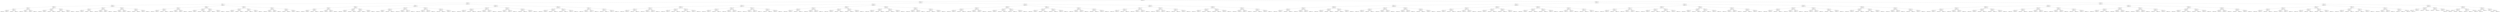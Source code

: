digraph G{
300737857 [label="Node{data=[5018, 5018]}"]
300737857 -> 1297836752
1297836752 [label="Node{data=[2122, 2122]}"]
1297836752 -> 2038909087
2038909087 [label="Node{data=[935, 935]}"]
2038909087 -> 463506991
463506991 [label="Node{data=[871, 871]}"]
463506991 -> 1829807863
1829807863 [label="Node{data=[839, 839]}"]
1829807863 -> 2064338031
2064338031 [label="Node{data=[823, 823]}"]
2064338031 -> 948645921
948645921 [label="Node{data=[815, 815]}"]
948645921 -> 658837737
658837737 [label="Node{data=[811, 811]}"]
658837737 -> 1334455784
1334455784 [label="Node{data=[809, 809]}"]
1334455784 -> 1858299970
1858299970 [label="Node{data=[808, 808]}"]
1334455784 -> 262686595
262686595 [label="Node{data=[810, 810]}"]
658837737 -> 6671559
6671559 [label="Node{data=[813, 813]}"]
6671559 -> 505304142
505304142 [label="Node{data=[812, 812]}"]
6671559 -> 1802153655
1802153655 [label="Node{data=[814, 814]}"]
948645921 -> 640907270
640907270 [label="Node{data=[819, 819]}"]
640907270 -> 144608243
144608243 [label="Node{data=[817, 817]}"]
144608243 -> 1691222666
1691222666 [label="Node{data=[816, 816]}"]
144608243 -> 1517225906
1517225906 [label="Node{data=[818, 818]}"]
640907270 -> 1730258865
1730258865 [label="Node{data=[821, 821]}"]
1730258865 -> 463239605
463239605 [label="Node{data=[820, 820]}"]
1730258865 -> 257094174
257094174 [label="Node{data=[822, 822]}"]
2064338031 -> 765605585
765605585 [label="Node{data=[831, 831]}"]
765605585 -> 1205080315
1205080315 [label="Node{data=[827, 827]}"]
1205080315 -> 1065191525
1065191525 [label="Node{data=[825, 825]}"]
1065191525 -> 656887702
656887702 [label="Node{data=[824, 824]}"]
1065191525 -> 462418205
462418205 [label="Node{data=[826, 826]}"]
1205080315 -> 2092656991
2092656991 [label="Node{data=[829, 829]}"]
2092656991 -> 794228749
794228749 [label="Node{data=[828, 828]}"]
2092656991 -> 848316814
848316814 [label="Node{data=[830, 830]}"]
765605585 -> 1458786776
1458786776 [label="Node{data=[835, 835]}"]
1458786776 -> 1906654152
1906654152 [label="Node{data=[833, 833]}"]
1906654152 -> 1764434785
1764434785 [label="Node{data=[832, 832]}"]
1906654152 -> 1497881587
1497881587 [label="Node{data=[834, 834]}"]
1458786776 -> 368458898
368458898 [label="Node{data=[837, 837]}"]
368458898 -> 1297428127
1297428127 [label="Node{data=[836, 836]}"]
368458898 -> 2111126655
2111126655 [label="Node{data=[838, 838]}"]
1829807863 -> 439023733
439023733 [label="Node{data=[855, 855]}"]
439023733 -> 1042044174
1042044174 [label="Node{data=[847, 847]}"]
1042044174 -> 1524217220
1524217220 [label="Node{data=[843, 843]}"]
1524217220 -> 247155812
247155812 [label="Node{data=[841, 841]}"]
247155812 -> 1134556310
1134556310 [label="Node{data=[840, 840]}"]
247155812 -> 527924686
527924686 [label="Node{data=[842, 842]}"]
1524217220 -> 144018993
144018993 [label="Node{data=[845, 845]}"]
144018993 -> 1553546027
1553546027 [label="Node{data=[844, 844]}"]
144018993 -> 1620991850
1620991850 [label="Node{data=[846, 846]}"]
1042044174 -> 1143199674
1143199674 [label="Node{data=[851, 851]}"]
1143199674 -> 1617112329
1617112329 [label="Node{data=[849, 849]}"]
1617112329 -> 1966473805
1966473805 [label="Node{data=[848, 848]}"]
1617112329 -> 1732339342
1732339342 [label="Node{data=[850, 850]}"]
1143199674 -> 1023800283
1023800283 [label="Node{data=[853, 853]}"]
1023800283 -> 1148684823
1148684823 [label="Node{data=[852, 852]}"]
1023800283 -> 26664126
26664126 [label="Node{data=[854, 854]}"]
439023733 -> 1838137108
1838137108 [label="Node{data=[863, 863]}"]
1838137108 -> 2139488853
2139488853 [label="Node{data=[859, 859]}"]
2139488853 -> 131664000
131664000 [label="Node{data=[857, 857]}"]
131664000 -> 807225321
807225321 [label="Node{data=[856, 856]}"]
131664000 -> 544877025
544877025 [label="Node{data=[858, 858]}"]
2139488853 -> 1864438545
1864438545 [label="Node{data=[861, 861]}"]
1864438545 -> 552835965
552835965 [label="Node{data=[860, 860]}"]
1864438545 -> 2047582853
2047582853 [label="Node{data=[862, 862]}"]
1838137108 -> 198162692
198162692 [label="Node{data=[867, 867]}"]
198162692 -> 1821477623
1821477623 [label="Node{data=[865, 865]}"]
1821477623 -> 1350949995
1350949995 [label="Node{data=[864, 864]}"]
1821477623 -> 2008892276
2008892276 [label="Node{data=[866, 866]}"]
198162692 -> 21811998
21811998 [label="Node{data=[869, 869]}"]
21811998 -> 1634351090
1634351090 [label="Node{data=[868, 868]}"]
21811998 -> 527620400
527620400 [label="Node{data=[870, 870]}"]
463506991 -> 38379337
38379337 [label="Node{data=[903, 903]}"]
38379337 -> 1702524989
1702524989 [label="Node{data=[887, 887]}"]
1702524989 -> 1436485319
1436485319 [label="Node{data=[879, 879]}"]
1436485319 -> 1554902557
1554902557 [label="Node{data=[875, 875]}"]
1554902557 -> 315658518
315658518 [label="Node{data=[873, 873]}"]
315658518 -> 618510561
618510561 [label="Node{data=[872, 872]}"]
315658518 -> 165231491
165231491 [label="Node{data=[874, 874]}"]
1554902557 -> 985129379
985129379 [label="Node{data=[877, 877]}"]
985129379 -> 746164162
746164162 [label="Node{data=[876, 876]}"]
985129379 -> 1697259548
1697259548 [label="Node{data=[878, 878]}"]
1436485319 -> 636422681
636422681 [label="Node{data=[883, 883]}"]
636422681 -> 542137854
542137854 [label="Node{data=[881, 881]}"]
542137854 -> 1085788585
1085788585 [label="Node{data=[880, 880]}"]
542137854 -> 1957245795
1957245795 [label="Node{data=[882, 882]}"]
636422681 -> 701186093
701186093 [label="Node{data=[885, 885]}"]
701186093 -> 190203719
190203719 [label="Node{data=[884, 884]}"]
701186093 -> 1972565277
1972565277 [label="Node{data=[886, 886]}"]
1702524989 -> 1218306791
1218306791 [label="Node{data=[895, 895]}"]
1218306791 -> 1000606193
1000606193 [label="Node{data=[891, 891]}"]
1000606193 -> 49352125
49352125 [label="Node{data=[889, 889]}"]
49352125 -> 1613314787
1613314787 [label="Node{data=[888, 888]}"]
49352125 -> 1191470811
1191470811 [label="Node{data=[890, 890]}"]
1000606193 -> 1551111243
1551111243 [label="Node{data=[893, 893]}"]
1551111243 -> 1457677981
1457677981 [label="Node{data=[892, 892]}"]
1551111243 -> 2134225024
2134225024 [label="Node{data=[894, 894]}"]
1218306791 -> 467874563
467874563 [label="Node{data=[899, 899]}"]
467874563 -> 1741273720
1741273720 [label="Node{data=[897, 897]}"]
1741273720 -> 576384658
576384658 [label="Node{data=[896, 896]}"]
1741273720 -> 1882844137
1882844137 [label="Node{data=[898, 898]}"]
467874563 -> 1925227974
1925227974 [label="Node{data=[901, 901]}"]
1925227974 -> 1492175772
1492175772 [label="Node{data=[900, 900]}"]
1925227974 -> 757829742
757829742 [label="Node{data=[902, 902]}"]
38379337 -> 309477505
309477505 [label="Node{data=[919, 919]}"]
309477505 -> 1709910428
1709910428 [label="Node{data=[911, 911]}"]
1709910428 -> 999928470
999928470 [label="Node{data=[907, 907]}"]
999928470 -> 1254161771
1254161771 [label="Node{data=[905, 905]}"]
1254161771 -> 1253497594
1253497594 [label="Node{data=[904, 904]}"]
1254161771 -> 1991093753
1991093753 [label="Node{data=[906, 906]}"]
999928470 -> 5680312
5680312 [label="Node{data=[909, 909]}"]
5680312 -> 1303392892
1303392892 [label="Node{data=[908, 908]}"]
5680312 -> 833441850
833441850 [label="Node{data=[910, 910]}"]
1709910428 -> 712307091
712307091 [label="Node{data=[915, 915]}"]
712307091 -> 527608585
527608585 [label="Node{data=[913, 913]}"]
527608585 -> 1402820937
1402820937 [label="Node{data=[912, 912]}"]
527608585 -> 149614464
149614464 [label="Node{data=[914, 914]}"]
712307091 -> 94334823
94334823 [label="Node{data=[917, 917]}"]
94334823 -> 255829566
255829566 [label="Node{data=[916, 916]}"]
94334823 -> 911339905
911339905 [label="Node{data=[918, 918]}"]
309477505 -> 1763221028
1763221028 [label="Node{data=[927, 927]}"]
1763221028 -> 386015287
386015287 [label="Node{data=[923, 923]}"]
386015287 -> 1702783679
1702783679 [label="Node{data=[921, 921]}"]
1702783679 -> 1553617512
1553617512 [label="Node{data=[920, 920]}"]
1702783679 -> 1910382177
1910382177 [label="Node{data=[922, 922]}"]
386015287 -> 2002488309
2002488309 [label="Node{data=[925, 925]}"]
2002488309 -> 1634085939
1634085939 [label="Node{data=[924, 924]}"]
2002488309 -> 1868639077
1868639077 [label="Node{data=[926, 926]}"]
1763221028 -> 1858932222
1858932222 [label="Node{data=[931, 931]}"]
1858932222 -> 1172449265
1172449265 [label="Node{data=[929, 929]}"]
1172449265 -> 355835082
355835082 [label="Node{data=[928, 928]}"]
1172449265 -> 1944696586
1944696586 [label="Node{data=[930, 930]}"]
1858932222 -> 1968039540
1968039540 [label="Node{data=[933, 933]}"]
1968039540 -> 566532739
566532739 [label="Node{data=[932, 932]}"]
1968039540 -> 405701053
405701053 [label="Node{data=[934, 934]}"]
2038909087 -> 641807445
641807445 [label="Node{data=[1659, 1659]}"]
641807445 -> 1009060015
1009060015 [label="Node{data=[967, 967]}"]
1009060015 -> 959487274
959487274 [label="Node{data=[951, 951]}"]
959487274 -> 1434439896
1434439896 [label="Node{data=[943, 943]}"]
1434439896 -> 2058593726
2058593726 [label="Node{data=[939, 939]}"]
2058593726 -> 1858583095
1858583095 [label="Node{data=[937, 937]}"]
1858583095 -> 1403233032
1403233032 [label="Node{data=[936, 936]}"]
1858583095 -> 2029080756
2029080756 [label="Node{data=[938, 938]}"]
2058593726 -> 529044545
529044545 [label="Node{data=[941, 941]}"]
529044545 -> 1288541061
1288541061 [label="Node{data=[940, 940]}"]
529044545 -> 45667063
45667063 [label="Node{data=[942, 942]}"]
1434439896 -> 1883133668
1883133668 [label="Node{data=[947, 947]}"]
1883133668 -> 735051326
735051326 [label="Node{data=[945, 945]}"]
735051326 -> 188617081
188617081 [label="Node{data=[944, 944]}"]
735051326 -> 1339377027
1339377027 [label="Node{data=[946, 946]}"]
1883133668 -> 1298052075
1298052075 [label="Node{data=[949, 949]}"]
1298052075 -> 422873712
422873712 [label="Node{data=[948, 948]}"]
1298052075 -> 1660610038
1660610038 [label="Node{data=[950, 950]}"]
959487274 -> 132533623
132533623 [label="Node{data=[959, 959]}"]
132533623 -> 1067415435
1067415435 [label="Node{data=[955, 955]}"]
1067415435 -> 38083842
38083842 [label="Node{data=[953, 953]}"]
38083842 -> 925208041
925208041 [label="Node{data=[952, 952]}"]
38083842 -> 35517327
35517327 [label="Node{data=[954, 954]}"]
1067415435 -> 1190850408
1190850408 [label="Node{data=[957, 957]}"]
1190850408 -> 1828538296
1828538296 [label="Node{data=[956, 956]}"]
1190850408 -> 2007815435
2007815435 [label="Node{data=[958, 958]}"]
132533623 -> 440451578
440451578 [label="Node{data=[963, 963]}"]
440451578 -> 189856885
189856885 [label="Node{data=[961, 961]}"]
189856885 -> 227981856
227981856 [label="Node{data=[960, 960]}"]
189856885 -> 469971476
469971476 [label="Node{data=[962, 962]}"]
440451578 -> 13664127
13664127 [label="Node{data=[965, 965]}"]
13664127 -> 217028676
217028676 [label="Node{data=[964, 964]}"]
13664127 -> 873493571
873493571 [label="Node{data=[966, 966]}"]
1009060015 -> 822506311
822506311 [label="Node{data=[1574, 1574]}"]
822506311 -> 850315679
850315679 [label="Node{data=[1566, 1566]}"]
850315679 -> 1114855990
1114855990 [label="Node{data=[1562, 1562]}"]
1114855990 -> 1970707543
1970707543 [label="Node{data=[969, 969]}"]
1970707543 -> 2003322357
2003322357 [label="Node{data=[968, 968]}"]
1970707543 -> 869173430
869173430 [label="Node{data=[998, 998]}"]
1114855990 -> 1798624787
1798624787 [label="Node{data=[1564, 1564]}"]
1798624787 -> 711031558
711031558 [label="Node{data=[1563, 1563]}"]
1798624787 -> 529781842
529781842 [label="Node{data=[1565, 1565]}"]
850315679 -> 1491039278
1491039278 [label="Node{data=[1570, 1570]}"]
1491039278 -> 353809768
353809768 [label="Node{data=[1568, 1568]}"]
353809768 -> 881739143
881739143 [label="Node{data=[1567, 1567]}"]
353809768 -> 901658112
901658112 [label="Node{data=[1569, 1569]}"]
1491039278 -> 375605917
375605917 [label="Node{data=[1572, 1572]}"]
375605917 -> 914231500
914231500 [label="Node{data=[1571, 1571]}"]
375605917 -> 1889192441
1889192441 [label="Node{data=[1573, 1573]}"]
822506311 -> 877723612
877723612 [label="Node{data=[1651, 1651]}"]
877723612 -> 954956905
954956905 [label="Node{data=[1578, 1578]}"]
954956905 -> 2127950792
2127950792 [label="Node{data=[1576, 1576]}"]
2127950792 -> 1487288554
1487288554 [label="Node{data=[1575, 1575]}"]
2127950792 -> 1799062077
1799062077 [label="Node{data=[1577, 1577]}"]
954956905 -> 139506439
139506439 [label="Node{data=[1649, 1649]}"]
139506439 -> 1498040950
1498040950 [label="Node{data=[1648, 1648]}"]
139506439 -> 809650397
809650397 [label="Node{data=[1650, 1650]}"]
877723612 -> 132058754
132058754 [label="Node{data=[1655, 1655]}"]
132058754 -> 177888757
177888757 [label="Node{data=[1653, 1653]}"]
177888757 -> 25739050
25739050 [label="Node{data=[1652, 1652]}"]
177888757 -> 598612838
598612838 [label="Node{data=[1654, 1654]}"]
132058754 -> 1551542927
1551542927 [label="Node{data=[1657, 1657]}"]
1551542927 -> 81207552
81207552 [label="Node{data=[1656, 1656]}"]
1551542927 -> 1088597855
1088597855 [label="Node{data=[1658, 1658]}"]
641807445 -> 331671822
331671822 [label="Node{data=[2090, 2090]}"]
331671822 -> 442697515
442697515 [label="Node{data=[2074, 2074]}"]
442697515 -> 662829638
662829638 [label="Node{data=[2066, 2066]}"]
662829638 -> 1925984702
1925984702 [label="Node{data=[2062, 2062]}"]
1925984702 -> 1190410864
1190410864 [label="Node{data=[2032, 2032]}"]
1190410864 -> 1152137178
1152137178 [label="Node{data=[2005, 2005]}"]
1190410864 -> 1826072259
1826072259 [label="Node{data=[2061, 2061]}"]
1925984702 -> 2131045158
2131045158 [label="Node{data=[2064, 2064]}"]
2131045158 -> 415607052
415607052 [label="Node{data=[2063, 2063]}"]
2131045158 -> 1039294249
1039294249 [label="Node{data=[2065, 2065]}"]
662829638 -> 1824655338
1824655338 [label="Node{data=[2070, 2070]}"]
1824655338 -> 977821007
977821007 [label="Node{data=[2068, 2068]}"]
977821007 -> 267394755
267394755 [label="Node{data=[2067, 2067]}"]
977821007 -> 542376707
542376707 [label="Node{data=[2069, 2069]}"]
1824655338 -> 1549122996
1549122996 [label="Node{data=[2072, 2072]}"]
1549122996 -> 613364052
613364052 [label="Node{data=[2071, 2071]}"]
1549122996 -> 721827072
721827072 [label="Node{data=[2073, 2073]}"]
442697515 -> 726300536
726300536 [label="Node{data=[2082, 2082]}"]
726300536 -> 1510197176
1510197176 [label="Node{data=[2078, 2078]}"]
1510197176 -> 123426877
123426877 [label="Node{data=[2076, 2076]}"]
123426877 -> 493863907
493863907 [label="Node{data=[2075, 2075]}"]
123426877 -> 1701222017
1701222017 [label="Node{data=[2077, 2077]}"]
1510197176 -> 555525010
555525010 [label="Node{data=[2080, 2080]}"]
555525010 -> 2086374716
2086374716 [label="Node{data=[2079, 2079]}"]
555525010 -> 533215631
533215631 [label="Node{data=[2081, 2081]}"]
726300536 -> 1313568361
1313568361 [label="Node{data=[2086, 2086]}"]
1313568361 -> 177163265
177163265 [label="Node{data=[2084, 2084]}"]
177163265 -> 714932737
714932737 [label="Node{data=[2083, 2083]}"]
177163265 -> 1959219868
1959219868 [label="Node{data=[2085, 2085]}"]
1313568361 -> 1630177875
1630177875 [label="Node{data=[2088, 2088]}"]
1630177875 -> 288701747
288701747 [label="Node{data=[2087, 2087]}"]
1630177875 -> 1408940062
1408940062 [label="Node{data=[2089, 2089]}"]
331671822 -> 493310799
493310799 [label="Node{data=[2106, 2106]}"]
493310799 -> 682240674
682240674 [label="Node{data=[2098, 2098]}"]
682240674 -> 281957921
281957921 [label="Node{data=[2094, 2094]}"]
281957921 -> 376583790
376583790 [label="Node{data=[2092, 2092]}"]
376583790 -> 824763076
824763076 [label="Node{data=[2091, 2091]}"]
376583790 -> 1219375481
1219375481 [label="Node{data=[2093, 2093]}"]
281957921 -> 707987731
707987731 [label="Node{data=[2096, 2096]}"]
707987731 -> 762678141
762678141 [label="Node{data=[2095, 2095]}"]
707987731 -> 1539138261
1539138261 [label="Node{data=[2097, 2097]}"]
682240674 -> 1646376226
1646376226 [label="Node{data=[2102, 2102]}"]
1646376226 -> 1357399012
1357399012 [label="Node{data=[2100, 2100]}"]
1357399012 -> 1371997415
1371997415 [label="Node{data=[2099, 2099]}"]
1357399012 -> 1641836480
1641836480 [label="Node{data=[2101, 2101]}"]
1646376226 -> 247160444
247160444 [label="Node{data=[2104, 2104]}"]
247160444 -> 475974444
475974444 [label="Node{data=[2103, 2103]}"]
247160444 -> 1977029756
1977029756 [label="Node{data=[2105, 2105]}"]
493310799 -> 2004342633
2004342633 [label="Node{data=[2114, 2114]}"]
2004342633 -> 602615621
602615621 [label="Node{data=[2110, 2110]}"]
602615621 -> 1225168831
1225168831 [label="Node{data=[2108, 2108]}"]
1225168831 -> 79633943
79633943 [label="Node{data=[2107, 2107]}"]
1225168831 -> 1304059254
1304059254 [label="Node{data=[2109, 2109]}"]
602615621 -> 936493699
936493699 [label="Node{data=[2112, 2112]}"]
936493699 -> 1243021481
1243021481 [label="Node{data=[2111, 2111]}"]
936493699 -> 908390490
908390490 [label="Node{data=[2113, 2113]}"]
2004342633 -> 703224325
703224325 [label="Node{data=[2118, 2118]}"]
703224325 -> 269893729
269893729 [label="Node{data=[2116, 2116]}"]
269893729 -> 1651906690
1651906690 [label="Node{data=[2115, 2115]}"]
269893729 -> 1933677238
1933677238 [label="Node{data=[2117, 2117]}"]
703224325 -> 134268073
134268073 [label="Node{data=[2120, 2120]}"]
134268073 -> 716671104
716671104 [label="Node{data=[2119, 2119]}"]
134268073 -> 2027370332
2027370332 [label="Node{data=[2121, 2121]}"]
1297836752 -> 134012626
134012626 [label="Node{data=[2941, 2941]}"]
134012626 -> 156727048
156727048 [label="Node{data=[2265, 2265]}"]
156727048 -> 523377962
523377962 [label="Node{data=[2154, 2154]}"]
523377962 -> 1579066439
1579066439 [label="Node{data=[2138, 2138]}"]
1579066439 -> 1073081112
1073081112 [label="Node{data=[2130, 2130]}"]
1073081112 -> 220734681
220734681 [label="Node{data=[2126, 2126]}"]
220734681 -> 41722651
41722651 [label="Node{data=[2124, 2124]}"]
41722651 -> 703267727
703267727 [label="Node{data=[2123, 2123]}"]
41722651 -> 961974401
961974401 [label="Node{data=[2125, 2125]}"]
220734681 -> 1972659614
1972659614 [label="Node{data=[2128, 2128]}"]
1972659614 -> 303526988
303526988 [label="Node{data=[2127, 2127]}"]
1972659614 -> 1662118650
1662118650 [label="Node{data=[2129, 2129]}"]
1073081112 -> 1859038337
1859038337 [label="Node{data=[2134, 2134]}"]
1859038337 -> 950045779
950045779 [label="Node{data=[2132, 2132]}"]
950045779 -> 289159711
289159711 [label="Node{data=[2131, 2131]}"]
950045779 -> 2107004152
2107004152 [label="Node{data=[2133, 2133]}"]
1859038337 -> 1713853807
1713853807 [label="Node{data=[2136, 2136]}"]
1713853807 -> 1515818988
1515818988 [label="Node{data=[2135, 2135]}"]
1713853807 -> 717601402
717601402 [label="Node{data=[2137, 2137]}"]
1579066439 -> 1698368078
1698368078 [label="Node{data=[2146, 2146]}"]
1698368078 -> 971745195
971745195 [label="Node{data=[2142, 2142]}"]
971745195 -> 802908565
802908565 [label="Node{data=[2140, 2140]}"]
802908565 -> 675942526
675942526 [label="Node{data=[2139, 2139]}"]
802908565 -> 362681923
362681923 [label="Node{data=[2141, 2141]}"]
971745195 -> 1898724772
1898724772 [label="Node{data=[2144, 2144]}"]
1898724772 -> 89089493
89089493 [label="Node{data=[2143, 2143]}"]
1898724772 -> 2105433314
2105433314 [label="Node{data=[2145, 2145]}"]
1698368078 -> 414675200
414675200 [label="Node{data=[2150, 2150]}"]
414675200 -> 140951215
140951215 [label="Node{data=[2148, 2148]}"]
140951215 -> 1996030907
1996030907 [label="Node{data=[2147, 2147]}"]
140951215 -> 2045761738
2045761738 [label="Node{data=[2149, 2149]}"]
414675200 -> 1525909894
1525909894 [label="Node{data=[2152, 2152]}"]
1525909894 -> 1742587825
1742587825 [label="Node{data=[2151, 2151]}"]
1525909894 -> 1502082090
1502082090 [label="Node{data=[2153, 2153]}"]
523377962 -> 1579765336
1579765336 [label="Node{data=[2170, 2170]}"]
1579765336 -> 416301986
416301986 [label="Node{data=[2162, 2162]}"]
416301986 -> 297398086
297398086 [label="Node{data=[2158, 2158]}"]
297398086 -> 2004451327
2004451327 [label="Node{data=[2156, 2156]}"]
2004451327 -> 1664525510
1664525510 [label="Node{data=[2155, 2155]}"]
2004451327 -> 2036414033
2036414033 [label="Node{data=[2157, 2157]}"]
297398086 -> 670840292
670840292 [label="Node{data=[2160, 2160]}"]
670840292 -> 465969251
465969251 [label="Node{data=[2159, 2159]}"]
670840292 -> 1291888457
1291888457 [label="Node{data=[2161, 2161]}"]
416301986 -> 1025757958
1025757958 [label="Node{data=[2166, 2166]}"]
1025757958 -> 2067173971
2067173971 [label="Node{data=[2164, 2164]}"]
2067173971 -> 1373200494
1373200494 [label="Node{data=[2163, 2163]}"]
2067173971 -> 422297587
422297587 [label="Node{data=[2165, 2165]}"]
1025757958 -> 984871987
984871987 [label="Node{data=[2168, 2168]}"]
984871987 -> 1977109820
1977109820 [label="Node{data=[2167, 2167]}"]
984871987 -> 1872267769
1872267769 [label="Node{data=[2169, 2169]}"]
1579765336 -> 730359774
730359774 [label="Node{data=[2178, 2178]}"]
730359774 -> 247405808
247405808 [label="Node{data=[2174, 2174]}"]
247405808 -> 968425910
968425910 [label="Node{data=[2172, 2172]}"]
968425910 -> 306544697
306544697 [label="Node{data=[2171, 2171]}"]
968425910 -> 2057024312
2057024312 [label="Node{data=[2173, 2173]}"]
247405808 -> 204826631
204826631 [label="Node{data=[2176, 2176]}"]
204826631 -> 2112908422
2112908422 [label="Node{data=[2175, 2175]}"]
204826631 -> 1124757321
1124757321 [label="Node{data=[2177, 2177]}"]
730359774 -> 1680803427
1680803427 [label="Node{data=[2261, 2261]}"]
1680803427 -> 1140670385
1140670385 [label="Node{data=[2180, 2180]}"]
1140670385 -> 1033371412
1033371412 [label="Node{data=[2179, 2179]}"]
1140670385 -> 762822600
762822600 [label="Node{data=[2243, 2243]}"]
1680803427 -> 838318107
838318107 [label="Node{data=[2263, 2263]}"]
838318107 -> 459086115
459086115 [label="Node{data=[2262, 2262]}"]
838318107 -> 422586883
422586883 [label="Node{data=[2264, 2264]}"]
156727048 -> 153706258
153706258 [label="Node{data=[2888, 2888]}"]
153706258 -> 85072204
85072204 [label="Node{data=[2312, 2312]}"]
85072204 -> 1987419340
1987419340 [label="Node{data=[2304, 2304]}"]
1987419340 -> 1854783539
1854783539 [label="Node{data=[2269, 2269]}"]
1854783539 -> 765444927
765444927 [label="Node{data=[2267, 2267]}"]
765444927 -> 944924601
944924601 [label="Node{data=[2266, 2266]}"]
765444927 -> 1645940611
1645940611 [label="Node{data=[2268, 2268]}"]
1854783539 -> 1645725611
1645725611 [label="Node{data=[2271, 2271]}"]
1645725611 -> 826439405
826439405 [label="Node{data=[2270, 2270]}"]
1645725611 -> 445030611
445030611 [label="Node{data=[2272, 2272]}"]
1987419340 -> 551277335
551277335 [label="Node{data=[2308, 2308]}"]
551277335 -> 2083349048
2083349048 [label="Node{data=[2306, 2306]}"]
2083349048 -> 1585092174
1585092174 [label="Node{data=[2305, 2305]}"]
2083349048 -> 1909794154
1909794154 [label="Node{data=[2307, 2307]}"]
551277335 -> 258474796
258474796 [label="Node{data=[2310, 2310]}"]
258474796 -> 415468635
415468635 [label="Node{data=[2309, 2309]}"]
258474796 -> 310485483
310485483 [label="Node{data=[2311, 2311]}"]
85072204 -> 1252472996
1252472996 [label="Node{data=[2346, 2346]}"]
1252472996 -> 85533631
85533631 [label="Node{data=[2316, 2316]}"]
85533631 -> 29148691
29148691 [label="Node{data=[2314, 2314]}"]
29148691 -> 514695478
514695478 [label="Node{data=[2313, 2313]}"]
29148691 -> 1841092703
1841092703 [label="Node{data=[2315, 2315]}"]
85533631 -> 569641612
569641612 [label="Node{data=[2318, 2318]}"]
569641612 -> 1176493311
1176493311 [label="Node{data=[2317, 2317]}"]
569641612 -> 902324507
902324507 [label="Node{data=[2319, 2319]}"]
1252472996 -> 1044199901
1044199901 [label="Node{data=[2884, 2884]}"]
1044199901 -> 1058858236
1058858236 [label="Node{data=[2439, 2439]}"]
1058858236 -> 123486148
123486148 [label="Node{data=[2391, 2391]}"]
1058858236 -> 1911182989
1911182989 [label="Node{data=[2883, 2883]}"]
1044199901 -> 642673340
642673340 [label="Node{data=[2886, 2886]}"]
642673340 -> 2125283725
2125283725 [label="Node{data=[2885, 2885]}"]
642673340 -> 409596803
409596803 [label="Node{data=[2887, 2887]}"]
153706258 -> 999591997
999591997 [label="Node{data=[2904, 2904]}"]
999591997 -> 1851397753
1851397753 [label="Node{data=[2896, 2896]}"]
1851397753 -> 2062521110
2062521110 [label="Node{data=[2892, 2892]}"]
2062521110 -> 760054307
760054307 [label="Node{data=[2890, 2890]}"]
760054307 -> 843573967
843573967 [label="Node{data=[2889, 2889]}"]
760054307 -> 202431264
202431264 [label="Node{data=[2891, 2891]}"]
2062521110 -> 174169751
174169751 [label="Node{data=[2894, 2894]}"]
174169751 -> 1266436450
1266436450 [label="Node{data=[2893, 2893]}"]
174169751 -> 1180750672
1180750672 [label="Node{data=[2895, 2895]}"]
1851397753 -> 1285806439
1285806439 [label="Node{data=[2900, 2900]}"]
1285806439 -> 1253077826
1253077826 [label="Node{data=[2898, 2898]}"]
1253077826 -> 1672352815
1672352815 [label="Node{data=[2897, 2897]}"]
1253077826 -> 596947289
596947289 [label="Node{data=[2899, 2899]}"]
1285806439 -> 1898851501
1898851501 [label="Node{data=[2902, 2902]}"]
1898851501 -> 952986537
952986537 [label="Node{data=[2901, 2901]}"]
1898851501 -> 735125491
735125491 [label="Node{data=[2903, 2903]}"]
999591997 -> 768175529
768175529 [label="Node{data=[2912, 2912]}"]
768175529 -> 763525113
763525113 [label="Node{data=[2908, 2908]}"]
763525113 -> 2126631363
2126631363 [label="Node{data=[2906, 2906]}"]
2126631363 -> 1573681007
1573681007 [label="Node{data=[2905, 2905]}"]
2126631363 -> 999226714
999226714 [label="Node{data=[2907, 2907]}"]
763525113 -> 84764781
84764781 [label="Node{data=[2910, 2910]}"]
84764781 -> 1966272198
1966272198 [label="Node{data=[2909, 2909]}"]
84764781 -> 1266391040
1266391040 [label="Node{data=[2911, 2911]}"]
768175529 -> 131323928
131323928 [label="Node{data=[2916, 2916]}"]
131323928 -> 1777567375
1777567375 [label="Node{data=[2914, 2914]}"]
1777567375 -> 190120361
190120361 [label="Node{data=[2913, 2913]}"]
1777567375 -> 477700955
477700955 [label="Node{data=[2915, 2915]}"]
131323928 -> 91438036
91438036 [label="Node{data=[2939, 2939]}"]
91438036 -> 1891701259
1891701259 [label="Node{data=[2938, 2938]}"]
91438036 -> 1396317683
1396317683 [label="Node{data=[2940, 2940]}"]
134012626 -> 101486388
101486388 [label="Node{data=[4699, 4699]}"]
101486388 -> 448641466
448641466 [label="Node{data=[3195, 3195]}"]
448641466 -> 1645519276
1645519276 [label="Node{data=[3050, 3050]}"]
1645519276 -> 1631776152
1631776152 [label="Node{data=[2949, 2949]}"]
1631776152 -> 55950251
55950251 [label="Node{data=[2945, 2945]}"]
55950251 -> 1959961106
1959961106 [label="Node{data=[2943, 2943]}"]
1959961106 -> 864838885
864838885 [label="Node{data=[2942, 2942]}"]
1959961106 -> 1171550497
1171550497 [label="Node{data=[2944, 2944]}"]
55950251 -> 1811022547
1811022547 [label="Node{data=[2947, 2947]}"]
1811022547 -> 173145997
173145997 [label="Node{data=[2946, 2946]}"]
1811022547 -> 1512708462
1512708462 [label="Node{data=[2948, 2948]}"]
1631776152 -> 1007756915
1007756915 [label="Node{data=[3046, 3046]}"]
1007756915 -> 1192120248
1192120248 [label="Node{data=[2951, 2951]}"]
1192120248 -> 1109818691
1109818691 [label="Node{data=[2950, 2950]}"]
1192120248 -> 1213066496
1213066496 [label="Node{data=[2980, 2980]}"]
1007756915 -> 2103081156
2103081156 [label="Node{data=[3048, 3048]}"]
2103081156 -> 1209830232
1209830232 [label="Node{data=[3047, 3047]}"]
2103081156 -> 958475133
958475133 [label="Node{data=[3049, 3049]}"]
1645519276 -> 505672884
505672884 [label="Node{data=[3187, 3187]}"]
505672884 -> 806429676
806429676 [label="Node{data=[3131, 3131]}"]
806429676 -> 486222077
486222077 [label="Node{data=[3052, 3052]}"]
486222077 -> 741442268
741442268 [label="Node{data=[3051, 3051]}"]
486222077 -> 758535610
758535610 [label="Node{data=[3060, 3060]}"]
806429676 -> 344001971
344001971 [label="Node{data=[3185, 3185]}"]
344001971 -> 1366848286
1366848286 [label="Node{data=[3140, 3140]}"]
344001971 -> 1912552591
1912552591 [label="Node{data=[3186, 3186]}"]
505672884 -> 1853570191
1853570191 [label="Node{data=[3191, 3191]}"]
1853570191 -> 1921734758
1921734758 [label="Node{data=[3189, 3189]}"]
1921734758 -> 1626940842
1626940842 [label="Node{data=[3188, 3188]}"]
1921734758 -> 1760196222
1760196222 [label="Node{data=[3190, 3190]}"]
1853570191 -> 1598202024
1598202024 [label="Node{data=[3193, 3193]}"]
1598202024 -> 2007141198
2007141198 [label="Node{data=[3192, 3192]}"]
1598202024 -> 1591686245
1591686245 [label="Node{data=[3194, 3194]}"]
448641466 -> 1706942534
1706942534 [label="Node{data=[3211, 3211]}"]
1706942534 -> 800082873
800082873 [label="Node{data=[3203, 3203]}"]
800082873 -> 1286295034
1286295034 [label="Node{data=[3199, 3199]}"]
1286295034 -> 1802515478
1802515478 [label="Node{data=[3197, 3197]}"]
1802515478 -> 1631934190
1631934190 [label="Node{data=[3196, 3196]}"]
1802515478 -> 1275405564
1275405564 [label="Node{data=[3198, 3198]}"]
1286295034 -> 1515680795
1515680795 [label="Node{data=[3201, 3201]}"]
1515680795 -> 812465091
812465091 [label="Node{data=[3200, 3200]}"]
1515680795 -> 2069162246
2069162246 [label="Node{data=[3202, 3202]}"]
800082873 -> 504565844
504565844 [label="Node{data=[3207, 3207]}"]
504565844 -> 2139445281
2139445281 [label="Node{data=[3205, 3205]}"]
2139445281 -> 644863793
644863793 [label="Node{data=[3204, 3204]}"]
2139445281 -> 2049902115
2049902115 [label="Node{data=[3206, 3206]}"]
504565844 -> 2092447874
2092447874 [label="Node{data=[3209, 3209]}"]
2092447874 -> 690565988
690565988 [label="Node{data=[3208, 3208]}"]
2092447874 -> 1898430255
1898430255 [label="Node{data=[3210, 3210]}"]
1706942534 -> 1941676342
1941676342 [label="Node{data=[4691, 4691]}"]
1941676342 -> 1325071339
1325071339 [label="Node{data=[3567, 3567]}"]
1325071339 -> 774394691
774394691 [label="Node{data=[3468, 3468]}"]
774394691 -> 1647988590
1647988590 [label="Node{data=[3212, 3212]}"]
774394691 -> 1277620238
1277620238 [label="Node{data=[3495, 3495]}"]
1325071339 -> 1436188610
1436188610 [label="Node{data=[4689, 4689]}"]
1436188610 -> 960797817
960797817 [label="Node{data=[4679, 4679]}"]
1436188610 -> 154531072
154531072 [label="Node{data=[4690, 4690]}"]
1941676342 -> 1927856808
1927856808 [label="Node{data=[4695, 4695]}"]
1927856808 -> 1955256152
1955256152 [label="Node{data=[4693, 4693]}"]
1955256152 -> 1773157092
1773157092 [label="Node{data=[4692, 4692]}"]
1955256152 -> 1326145319
1326145319 [label="Node{data=[4694, 4694]}"]
1927856808 -> 2067933676
2067933676 [label="Node{data=[4697, 4697]}"]
2067933676 -> 1506808267
1506808267 [label="Node{data=[4696, 4696]}"]
2067933676 -> 828335887
828335887 [label="Node{data=[4698, 4698]}"]
101486388 -> 616096868
616096868 [label="Node{data=[4870, 4870]}"]
616096868 -> 1314894934
1314894934 [label="Node{data=[4787, 4787]}"]
1314894934 -> 400075295
400075295 [label="Node{data=[4707, 4707]}"]
400075295 -> 1576386804
1576386804 [label="Node{data=[4703, 4703]}"]
1576386804 -> 1041073386
1041073386 [label="Node{data=[4701, 4701]}"]
1041073386 -> 222521977
222521977 [label="Node{data=[4700, 4700]}"]
1041073386 -> 1603907996
1603907996 [label="Node{data=[4702, 4702]}"]
1576386804 -> 739780859
739780859 [label="Node{data=[4705, 4705]}"]
739780859 -> 2128663366
2128663366 [label="Node{data=[4704, 4704]}"]
739780859 -> 1759936065
1759936065 [label="Node{data=[4706, 4706]}"]
400075295 -> 2053187472
2053187472 [label="Node{data=[4752, 4752]}"]
2053187472 -> 399738839
399738839 [label="Node{data=[4719, 4719]}"]
399738839 -> 1867582600
1867582600 [label="Node{data=[4708, 4708]}"]
399738839 -> 882795349
882795349 [label="Node{data=[4740, 4740]}"]
2053187472 -> 1202753521
1202753521 [label="Node{data=[4785, 4785]}"]
1202753521 -> 1280722415
1280722415 [label="Node{data=[4784, 4784]}"]
1202753521 -> 730080673
730080673 [label="Node{data=[4786, 4786]}"]
1314894934 -> 1816620879
1816620879 [label="Node{data=[4795, 4795]}"]
1816620879 -> 801876529
801876529 [label="Node{data=[4791, 4791]}"]
801876529 -> 1372384026
1372384026 [label="Node{data=[4789, 4789]}"]
1372384026 -> 1534027183
1534027183 [label="Node{data=[4788, 4788]}"]
1372384026 -> 201671834
201671834 [label="Node{data=[4790, 4790]}"]
801876529 -> 2129526025
2129526025 [label="Node{data=[4793, 4793]}"]
2129526025 -> 1213160949
1213160949 [label="Node{data=[4792, 4792]}"]
2129526025 -> 1747782478
1747782478 [label="Node{data=[4794, 4794]}"]
1816620879 -> 1311421253
1311421253 [label="Node{data=[4799, 4799]}"]
1311421253 -> 1597901372
1597901372 [label="Node{data=[4797, 4797]}"]
1597901372 -> 1840010459
1840010459 [label="Node{data=[4796, 4796]}"]
1597901372 -> 1843090779
1843090779 [label="Node{data=[4798, 4798]}"]
1311421253 -> 1987081022
1987081022 [label="Node{data=[4801, 4801]}"]
1987081022 -> 1504770086
1504770086 [label="Node{data=[4800, 4800]}"]
1987081022 -> 1454728519
1454728519 [label="Node{data=[4802, 4802]}"]
616096868 -> 1634960199
1634960199 [label="Node{data=[5002, 5002]}"]
1634960199 -> 342877652
342877652 [label="Node{data=[4994, 4994]}"]
342877652 -> 1245728439
1245728439 [label="Node{data=[4975, 4975]}"]
1245728439 -> 933402085
933402085 [label="Node{data=[4973, 4973]}"]
933402085 -> 1245073901
1245073901 [label="Node{data=[4972, 4972]}"]
933402085 -> 563895354
563895354 [label="Node{data=[4974, 4974]}"]
1245728439 -> 1768000328
1768000328 [label="Node{data=[4992, 4992]}"]
1768000328 -> 1255093820
1255093820 [label="Node{data=[4976, 4976]}"]
1768000328 -> 848211889
848211889 [label="Node{data=[4993, 4993]}"]
342877652 -> 1907382358
1907382358 [label="Node{data=[4998, 4998]}"]
1907382358 -> 351184611
351184611 [label="Node{data=[4996, 4996]}"]
351184611 -> 656608404
656608404 [label="Node{data=[4995, 4995]}"]
351184611 -> 1620561126
1620561126 [label="Node{data=[4997, 4997]}"]
1907382358 -> 320227914
320227914 [label="Node{data=[5000, 5000]}"]
320227914 -> 1924018037
1924018037 [label="Node{data=[4999, 4999]}"]
320227914 -> 1297533464
1297533464 [label="Node{data=[5001, 5001]}"]
1634960199 -> 335077288
335077288 [label="Node{data=[5010, 5010]}"]
335077288 -> 840799111
840799111 [label="Node{data=[5006, 5006]}"]
840799111 -> 835438390
835438390 [label="Node{data=[5004, 5004]}"]
835438390 -> 1253494045
1253494045 [label="Node{data=[5003, 5003]}"]
835438390 -> 535191164
535191164 [label="Node{data=[5005, 5005]}"]
840799111 -> 1102673836
1102673836 [label="Node{data=[5008, 5008]}"]
1102673836 -> 774171354
774171354 [label="Node{data=[5007, 5007]}"]
1102673836 -> 1376125990
1376125990 [label="Node{data=[5009, 5009]}"]
335077288 -> 2134812068
2134812068 [label="Node{data=[5014, 5014]}"]
2134812068 -> 1966127608
1966127608 [label="Node{data=[5012, 5012]}"]
1966127608 -> 2093744062
2093744062 [label="Node{data=[5011, 5011]}"]
1966127608 -> 512684853
512684853 [label="Node{data=[5013, 5013]}"]
2134812068 -> 337082053
337082053 [label="Node{data=[5016, 5016]}"]
337082053 -> 1679356614
1679356614 [label="Node{data=[5015, 5015]}"]
337082053 -> 1200478196
1200478196 [label="Node{data=[5017, 5017]}"]
300737857 -> 779326315
779326315 [label="Node{data=[9414, 9414]}"]
779326315 -> 25000254
25000254 [label="Node{data=[8163, 8163]}"]
25000254 -> 584070421
584070421 [label="Node{data=[6002, 6002]}"]
584070421 -> 197883084
197883084 [label="Node{data=[5970, 5970]}"]
197883084 -> 957437461
957437461 [label="Node{data=[5095, 5095]}"]
957437461 -> 1397714048
1397714048 [label="Node{data=[5026, 5026]}"]
1397714048 -> 1888785249
1888785249 [label="Node{data=[5022, 5022]}"]
1888785249 -> 548005035
548005035 [label="Node{data=[5020, 5020]}"]
548005035 -> 331071317
331071317 [label="Node{data=[5019, 5019]}"]
548005035 -> 993585870
993585870 [label="Node{data=[5021, 5021]}"]
1888785249 -> 1877178707
1877178707 [label="Node{data=[5024, 5024]}"]
1877178707 -> 21688
21688 [label="Node{data=[5023, 5023]}"]
1877178707 -> 1309610746
1309610746 [label="Node{data=[5025, 5025]}"]
1397714048 -> 849215343
849215343 [label="Node{data=[5030, 5030]}"]
849215343 -> 1178612110
1178612110 [label="Node{data=[5028, 5028]}"]
1178612110 -> 1147607146
1147607146 [label="Node{data=[5027, 5027]}"]
1178612110 -> 1917405918
1917405918 [label="Node{data=[5029, 5029]}"]
849215343 -> 804435327
804435327 [label="Node{data=[5032, 5032]}"]
804435327 -> 1761164622
1761164622 [label="Node{data=[5031, 5031]}"]
804435327 -> 337759347
337759347 [label="Node{data=[5076, 5076]}"]
957437461 -> 747010963
747010963 [label="Node{data=[5593, 5593]}"]
747010963 -> 375745073
375745073 [label="Node{data=[5589, 5589]}"]
375745073 -> 928458494
928458494 [label="Node{data=[5587, 5587]}"]
928458494 -> 764356147
764356147 [label="Node{data=[5526, 5526]}"]
928458494 -> 852138738
852138738 [label="Node{data=[5588, 5588]}"]
375745073 -> 256068216
256068216 [label="Node{data=[5591, 5591]}"]
256068216 -> 19787192
19787192 [label="Node{data=[5590, 5590]}"]
256068216 -> 1439169808
1439169808 [label="Node{data=[5592, 5592]}"]
747010963 -> 868020304
868020304 [label="Node{data=[5966, 5966]}"]
868020304 -> 641301717
641301717 [label="Node{data=[5777, 5777]}"]
641301717 -> 1217860999
1217860999 [label="Node{data=[5621, 5621]}"]
641301717 -> 575823608
575823608 [label="Node{data=[5940, 5940]}"]
868020304 -> 1983386770
1983386770 [label="Node{data=[5968, 5968]}"]
1983386770 -> 453644628
453644628 [label="Node{data=[5967, 5967]}"]
1983386770 -> 1799427231
1799427231 [label="Node{data=[5969, 5969]}"]
197883084 -> 1532244625
1532244625 [label="Node{data=[5986, 5986]}"]
1532244625 -> 1836982765
1836982765 [label="Node{data=[5978, 5978]}"]
1836982765 -> 641011111
641011111 [label="Node{data=[5974, 5974]}"]
641011111 -> 1160970258
1160970258 [label="Node{data=[5972, 5972]}"]
1160970258 -> 1057579679
1057579679 [label="Node{data=[5971, 5971]}"]
1160970258 -> 593780186
593780186 [label="Node{data=[5973, 5973]}"]
641011111 -> 766653476
766653476 [label="Node{data=[5976, 5976]}"]
766653476 -> 1893499408
1893499408 [label="Node{data=[5975, 5975]}"]
766653476 -> 78977806
78977806 [label="Node{data=[5977, 5977]}"]
1836982765 -> 87952591
87952591 [label="Node{data=[5982, 5982]}"]
87952591 -> 957422424
957422424 [label="Node{data=[5980, 5980]}"]
957422424 -> 768197224
768197224 [label="Node{data=[5979, 5979]}"]
957422424 -> 25743796
25743796 [label="Node{data=[5981, 5981]}"]
87952591 -> 1957031230
1957031230 [label="Node{data=[5984, 5984]}"]
1957031230 -> 1163911977
1163911977 [label="Node{data=[5983, 5983]}"]
1957031230 -> 644260712
644260712 [label="Node{data=[5985, 5985]}"]
1532244625 -> 1638191969
1638191969 [label="Node{data=[5994, 5994]}"]
1638191969 -> 984817270
984817270 [label="Node{data=[5990, 5990]}"]
984817270 -> 13628578
13628578 [label="Node{data=[5988, 5988]}"]
13628578 -> 329345584
329345584 [label="Node{data=[5987, 5987]}"]
13628578 -> 1415154942
1415154942 [label="Node{data=[5989, 5989]}"]
984817270 -> 1991997613
1991997613 [label="Node{data=[5992, 5992]}"]
1991997613 -> 162461756
162461756 [label="Node{data=[5991, 5991]}"]
1991997613 -> 289858515
289858515 [label="Node{data=[5993, 5993]}"]
1638191969 -> 157328249
157328249 [label="Node{data=[5998, 5998]}"]
157328249 -> 615763176
615763176 [label="Node{data=[5996, 5996]}"]
615763176 -> 1520611162
1520611162 [label="Node{data=[5995, 5995]}"]
615763176 -> 2094831526
2094831526 [label="Node{data=[5997, 5997]}"]
157328249 -> 1890293807
1890293807 [label="Node{data=[6000, 6000]}"]
1890293807 -> 1246092894
1246092894 [label="Node{data=[5999, 5999]}"]
1890293807 -> 89284659
89284659 [label="Node{data=[6001, 6001]}"]
584070421 -> 489399960
489399960 [label="Node{data=[8029, 8029]}"]
489399960 -> 837627890
837627890 [label="Node{data=[7933, 7933]}"]
837627890 -> 1438556351
1438556351 [label="Node{data=[7925, 7925]}"]
1438556351 -> 1132134851
1132134851 [label="Node{data=[7921, 7921]}"]
1132134851 -> 52715602
52715602 [label="Node{data=[7919, 7919]}"]
52715602 -> 1533959547
1533959547 [label="Node{data=[6305, 6305]}"]
52715602 -> 2071311857
2071311857 [label="Node{data=[7920, 7920]}"]
1132134851 -> 1612432965
1612432965 [label="Node{data=[7923, 7923]}"]
1612432965 -> 1084034276
1084034276 [label="Node{data=[7922, 7922]}"]
1612432965 -> 1764819977
1764819977 [label="Node{data=[7924, 7924]}"]
1438556351 -> 1069412067
1069412067 [label="Node{data=[7929, 7929]}"]
1069412067 -> 27930303
27930303 [label="Node{data=[7927, 7927]}"]
27930303 -> 704182338
704182338 [label="Node{data=[7926, 7926]}"]
27930303 -> 1208528952
1208528952 [label="Node{data=[7928, 7928]}"]
1069412067 -> 403866924
403866924 [label="Node{data=[7931, 7931]}"]
403866924 -> 1218289479
1218289479 [label="Node{data=[7930, 7930]}"]
403866924 -> 650728702
650728702 [label="Node{data=[7932, 7932]}"]
837627890 -> 726514031
726514031 [label="Node{data=[8021, 8021]}"]
726514031 -> 662336207
662336207 [label="Node{data=[7974, 7974]}"]
662336207 -> 54109888
54109888 [label="Node{data=[7935, 7935]}"]
54109888 -> 1874558205
1874558205 [label="Node{data=[7934, 7934]}"]
54109888 -> 704329380
704329380 [label="Node{data=[7948, 7948]}"]
662336207 -> 1566819678
1566819678 [label="Node{data=[8019, 8019]}"]
1566819678 -> 321025940
321025940 [label="Node{data=[8018, 8018]}"]
1566819678 -> 667594137
667594137 [label="Node{data=[8020, 8020]}"]
726514031 -> 1475670482
1475670482 [label="Node{data=[8025, 8025]}"]
1475670482 -> 343836487
343836487 [label="Node{data=[8023, 8023]}"]
343836487 -> 341892235
341892235 [label="Node{data=[8022, 8022]}"]
343836487 -> 1723080187
1723080187 [label="Node{data=[8024, 8024]}"]
1475670482 -> 373164702
373164702 [label="Node{data=[8027, 8027]}"]
373164702 -> 1981473697
1981473697 [label="Node{data=[8026, 8026]}"]
373164702 -> 1686961517
1686961517 [label="Node{data=[8028, 8028]}"]
489399960 -> 571572162
571572162 [label="Node{data=[8045, 8045]}"]
571572162 -> 1142811620
1142811620 [label="Node{data=[8037, 8037]}"]
1142811620 -> 1698369325
1698369325 [label="Node{data=[8033, 8033]}"]
1698369325 -> 1725952370
1725952370 [label="Node{data=[8031, 8031]}"]
1725952370 -> 1335454980
1335454980 [label="Node{data=[8030, 8030]}"]
1725952370 -> 1685122520
1685122520 [label="Node{data=[8032, 8032]}"]
1698369325 -> 1502598172
1502598172 [label="Node{data=[8035, 8035]}"]
1502598172 -> 1086515774
1086515774 [label="Node{data=[8034, 8034]}"]
1502598172 -> 1152867951
1152867951 [label="Node{data=[8036, 8036]}"]
1142811620 -> 667579660
667579660 [label="Node{data=[8041, 8041]}"]
667579660 -> 12745437
12745437 [label="Node{data=[8039, 8039]}"]
12745437 -> 1460069345
1460069345 [label="Node{data=[8038, 8038]}"]
12745437 -> 691837768
691837768 [label="Node{data=[8040, 8040]}"]
667579660 -> 1571486070
1571486070 [label="Node{data=[8043, 8043]}"]
1571486070 -> 1311601804
1311601804 [label="Node{data=[8042, 8042]}"]
1571486070 -> 785686339
785686339 [label="Node{data=[8044, 8044]}"]
571572162 -> 1669310218
1669310218 [label="Node{data=[8106, 8106]}"]
1669310218 -> 1762952026
1762952026 [label="Node{data=[8102, 8102]}"]
1762952026 -> 1278743520
1278743520 [label="Node{data=[8100, 8100]}"]
1278743520 -> 1184670627
1184670627 [label="Node{data=[8099, 8099]}"]
1278743520 -> 1480924045
1480924045 [label="Node{data=[8101, 8101]}"]
1762952026 -> 361127308
361127308 [label="Node{data=[8104, 8104]}"]
361127308 -> 422439887
422439887 [label="Node{data=[8103, 8103]}"]
361127308 -> 974115570
974115570 [label="Node{data=[8105, 8105]}"]
1669310218 -> 1248210765
1248210765 [label="Node{data=[8110, 8110]}"]
1248210765 -> 1831563696
1831563696 [label="Node{data=[8108, 8108]}"]
1831563696 -> 456039497
456039497 [label="Node{data=[8107, 8107]}"]
1831563696 -> 1601324444
1601324444 [label="Node{data=[8109, 8109]}"]
1248210765 -> 605357432
605357432 [label="Node{data=[8112, 8112]}"]
605357432 -> 310724283
310724283 [label="Node{data=[8111, 8111]}"]
605357432 -> 2099661942
2099661942 [label="Node{data=[8162, 8162]}"]
25000254 -> 808823019
808823019 [label="Node{data=[8492, 8492]}"]
808823019 -> 1007109456
1007109456 [label="Node{data=[8199, 8199]}"]
1007109456 -> 68123893
68123893 [label="Node{data=[8183, 8183]}"]
68123893 -> 1267058174
1267058174 [label="Node{data=[8171, 8171]}"]
1267058174 -> 1458200213
1458200213 [label="Node{data=[8167, 8167]}"]
1458200213 -> 1346481373
1346481373 [label="Node{data=[8165, 8165]}"]
1346481373 -> 802593524
802593524 [label="Node{data=[8164, 8164]}"]
1346481373 -> 1251541189
1251541189 [label="Node{data=[8166, 8166]}"]
1458200213 -> 1308881397
1308881397 [label="Node{data=[8169, 8169]}"]
1308881397 -> 326736812
326736812 [label="Node{data=[8168, 8168]}"]
1308881397 -> 149135885
149135885 [label="Node{data=[8170, 8170]}"]
1267058174 -> 176030972
176030972 [label="Node{data=[8175, 8175]}"]
176030972 -> 1537458207
1537458207 [label="Node{data=[8173, 8173]}"]
1537458207 -> 81298492
81298492 [label="Node{data=[8172, 8172]}"]
1537458207 -> 297712992
297712992 [label="Node{data=[8174, 8174]}"]
176030972 -> 1805455951
1805455951 [label="Node{data=[8181, 8181]}"]
1805455951 -> 788239387
788239387 [label="Node{data=[8176, 8176]}"]
1805455951 -> 1858210972
1858210972 [label="Node{data=[8182, 8182]}"]
68123893 -> 183761305
183761305 [label="Node{data=[8191, 8191]}"]
183761305 -> 167742946
167742946 [label="Node{data=[8187, 8187]}"]
167742946 -> 2069269386
2069269386 [label="Node{data=[8185, 8185]}"]
2069269386 -> 84856464
84856464 [label="Node{data=[8184, 8184]}"]
2069269386 -> 270848153
270848153 [label="Node{data=[8186, 8186]}"]
167742946 -> 1707200482
1707200482 [label="Node{data=[8189, 8189]}"]
1707200482 -> 704905739
704905739 [label="Node{data=[8188, 8188]}"]
1707200482 -> 1502426005
1502426005 [label="Node{data=[8190, 8190]}"]
183761305 -> 1872465957
1872465957 [label="Node{data=[8195, 8195]}"]
1872465957 -> 80674027
80674027 [label="Node{data=[8193, 8193]}"]
80674027 -> 248554019
248554019 [label="Node{data=[8192, 8192]}"]
80674027 -> 1047607799
1047607799 [label="Node{data=[8194, 8194]}"]
1872465957 -> 232299684
232299684 [label="Node{data=[8197, 8197]}"]
232299684 -> 2114060368
2114060368 [label="Node{data=[8196, 8196]}"]
232299684 -> 1976071177
1976071177 [label="Node{data=[8198, 8198]}"]
1007109456 -> 1119962566
1119962566 [label="Node{data=[8476, 8476]}"]
1119962566 -> 196467846
196467846 [label="Node{data=[8468, 8468]}"]
196467846 -> 1708870944
1708870944 [label="Node{data=[8398, 8398]}"]
1708870944 -> 1401226670
1401226670 [label="Node{data=[8284, 8284]}"]
1401226670 -> 463635821
463635821 [label="Node{data=[8258, 8258]}"]
1401226670 -> 1054227315
1054227315 [label="Node{data=[8354, 8354]}"]
1708870944 -> 22791108
22791108 [label="Node{data=[8442, 8442]}"]
22791108 -> 2047352372
2047352372 [label="Node{data=[8414, 8414]}"]
22791108 -> 1972266485
1972266485 [label="Node{data=[8458, 8458]}"]
196467846 -> 2047661460
2047661460 [label="Node{data=[8472, 8472]}"]
2047661460 -> 630619378
630619378 [label="Node{data=[8470, 8470]}"]
630619378 -> 534065098
534065098 [label="Node{data=[8469, 8469]}"]
630619378 -> 435306504
435306504 [label="Node{data=[8471, 8471]}"]
2047661460 -> 89032407
89032407 [label="Node{data=[8474, 8474]}"]
89032407 -> 321456992
321456992 [label="Node{data=[8473, 8473]}"]
89032407 -> 624217520
624217520 [label="Node{data=[8475, 8475]}"]
1119962566 -> 785201950
785201950 [label="Node{data=[8484, 8484]}"]
785201950 -> 1598322734
1598322734 [label="Node{data=[8480, 8480]}"]
1598322734 -> 82647725
82647725 [label="Node{data=[8478, 8478]}"]
82647725 -> 121048781
121048781 [label="Node{data=[8477, 8477]}"]
82647725 -> 1080410366
1080410366 [label="Node{data=[8479, 8479]}"]
1598322734 -> 1008489940
1008489940 [label="Node{data=[8482, 8482]}"]
1008489940 -> 1346902152
1346902152 [label="Node{data=[8481, 8481]}"]
1008489940 -> 1865823530
1865823530 [label="Node{data=[8483, 8483]}"]
785201950 -> 28994050
28994050 [label="Node{data=[8488, 8488]}"]
28994050 -> 1607875860
1607875860 [label="Node{data=[8486, 8486]}"]
1607875860 -> 1330307646
1330307646 [label="Node{data=[8485, 8485]}"]
1607875860 -> 285938072
285938072 [label="Node{data=[8487, 8487]}"]
28994050 -> 1135842241
1135842241 [label="Node{data=[8490, 8490]}"]
1135842241 -> 761473086
761473086 [label="Node{data=[8489, 8489]}"]
1135842241 -> 891315390
891315390 [label="Node{data=[8491, 8491]}"]
808823019 -> 2087597139
2087597139 [label="Node{data=[8845, 8845]}"]
2087597139 -> 589077892
589077892 [label="Node{data=[8784, 8784]}"]
589077892 -> 386560769
386560769 [label="Node{data=[8660, 8660]}"]
386560769 -> 557445322
557445322 [label="Node{data=[8496, 8496]}"]
557445322 -> 746095634
746095634 [label="Node{data=[8494, 8494]}"]
746095634 -> 1808780452
1808780452 [label="Node{data=[8493, 8493]}"]
746095634 -> 798566567
798566567 [label="Node{data=[8495, 8495]}"]
557445322 -> 1095246398
1095246398 [label="Node{data=[8594, 8594]}"]
1095246398 -> 704149009
704149009 [label="Node{data=[8497, 8497]}"]
1095246398 -> 1011299686
1011299686 [label="Node{data=[8617, 8617]}"]
386560769 -> 1526595161
1526595161 [label="Node{data=[8780, 8780]}"]
1526595161 -> 1512341226
1512341226 [label="Node{data=[8778, 8778]}"]
1512341226 -> 814142273
814142273 [label="Node{data=[8776, 8776]}"]
1512341226 -> 896482354
896482354 [label="Node{data=[8779, 8779]}"]
1526595161 -> 13960176
13960176 [label="Node{data=[8782, 8782]}"]
13960176 -> 2046815790
2046815790 [label="Node{data=[8781, 8781]}"]
13960176 -> 2145724043
2145724043 [label="Node{data=[8783, 8783]}"]
589077892 -> 858196969
858196969 [label="Node{data=[8837, 8837]}"]
858196969 -> 465913086
465913086 [label="Node{data=[8788, 8788]}"]
465913086 -> 499996470
499996470 [label="Node{data=[8786, 8786]}"]
499996470 -> 1263201146
1263201146 [label="Node{data=[8785, 8785]}"]
499996470 -> 1077529017
1077529017 [label="Node{data=[8787, 8787]}"]
465913086 -> 1911195636
1911195636 [label="Node{data=[8827, 8827]}"]
1911195636 -> 107547160
107547160 [label="Node{data=[8789, 8789]}"]
1911195636 -> 451158164
451158164 [label="Node{data=[8836, 8836]}"]
858196969 -> 345917040
345917040 [label="Node{data=[8841, 8841]}"]
345917040 -> 837723696
837723696 [label="Node{data=[8839, 8839]}"]
837723696 -> 2140754911
2140754911 [label="Node{data=[8838, 8838]}"]
837723696 -> 1153580088
1153580088 [label="Node{data=[8840, 8840]}"]
345917040 -> 571035414
571035414 [label="Node{data=[8843, 8843]}"]
571035414 -> 1720885825
1720885825 [label="Node{data=[8842, 8842]}"]
571035414 -> 1394610919
1394610919 [label="Node{data=[8844, 8844]}"]
2087597139 -> 114739015
114739015 [label="Node{data=[8886, 8886]}"]
114739015 -> 1850694004
1850694004 [label="Node{data=[8853, 8853]}"]
1850694004 -> 498892374
498892374 [label="Node{data=[8849, 8849]}"]
498892374 -> 1314447404
1314447404 [label="Node{data=[8847, 8847]}"]
1314447404 -> 2122644063
2122644063 [label="Node{data=[8846, 8846]}"]
1314447404 -> 1779730434
1779730434 [label="Node{data=[8848, 8848]}"]
498892374 -> 346293720
346293720 [label="Node{data=[8851, 8851]}"]
346293720 -> 494194400
494194400 [label="Node{data=[8850, 8850]}"]
346293720 -> 1148950803
1148950803 [label="Node{data=[8852, 8852]}"]
1850694004 -> 182541574
182541574 [label="Node{data=[8882, 8882]}"]
182541574 -> 1054802759
1054802759 [label="Node{data=[8880, 8880]}"]
1054802759 -> 90687922
90687922 [label="Node{data=[8854, 8854]}"]
1054802759 -> 491547404
491547404 [label="Node{data=[8881, 8881]}"]
182541574 -> 499453134
499453134 [label="Node{data=[8884, 8884]}"]
499453134 -> 1539760394
1539760394 [label="Node{data=[8883, 8883]}"]
499453134 -> 1616353689
1616353689 [label="Node{data=[8885, 8885]}"]
114739015 -> 507353748
507353748 [label="Node{data=[8894, 8894]}"]
507353748 -> 724260577
724260577 [label="Node{data=[8890, 8890]}"]
724260577 -> 1200172095
1200172095 [label="Node{data=[8888, 8888]}"]
1200172095 -> 458157574
458157574 [label="Node{data=[8887, 8887]}"]
1200172095 -> 1775582913
1775582913 [label="Node{data=[8889, 8889]}"]
724260577 -> 406384964
406384964 [label="Node{data=[8892, 8892]}"]
406384964 -> 383700648
383700648 [label="Node{data=[8891, 8891]}"]
406384964 -> 2056006827
2056006827 [label="Node{data=[8893, 8893]}"]
507353748 -> 980366861
980366861 [label="Node{data=[9279, 9279]}"]
980366861 -> 1694646997
1694646997 [label="Node{data=[8896, 8896]}"]
1694646997 -> 88697683
88697683 [label="Node{data=[8895, 8895]}"]
1694646997 -> 515630629
515630629 [label="Node{data=[8897, 8897]}"]
980366861 -> 1571255457
1571255457 [label="Node{data=[9412, 9412]}"]
1571255457 -> 717521194
717521194 [label="Node{data=[9411, 9411]}"]
1571255457 -> 1679385810
1679385810 [label="Node{data=[9413, 9413]}"]
779326315 -> 634535098
634535098 [label="Node{data=[9667, 9667]}"]
634535098 -> 1136023261
1136023261 [label="Node{data=[9518, 9518]}"]
1136023261 -> 1299534416
1299534416 [label="Node{data=[9486, 9486]}"]
1299534416 -> 1650819288
1650819288 [label="Node{data=[9430, 9430]}"]
1650819288 -> 1449543618
1449543618 [label="Node{data=[9422, 9422]}"]
1449543618 -> 655876973
655876973 [label="Node{data=[9418, 9418]}"]
655876973 -> 1083687437
1083687437 [label="Node{data=[9416, 9416]}"]
1083687437 -> 238745991
238745991 [label="Node{data=[9415, 9415]}"]
1083687437 -> 1787230165
1787230165 [label="Node{data=[9417, 9417]}"]
655876973 -> 1922198883
1922198883 [label="Node{data=[9420, 9420]}"]
1922198883 -> 208363158
208363158 [label="Node{data=[9419, 9419]}"]
1922198883 -> 1430550621
1430550621 [label="Node{data=[9421, 9421]}"]
1449543618 -> 144774527
144774527 [label="Node{data=[9426, 9426]}"]
144774527 -> 1765378173
1765378173 [label="Node{data=[9424, 9424]}"]
1765378173 -> 1064363042
1064363042 [label="Node{data=[9423, 9423]}"]
1765378173 -> 1233188097
1233188097 [label="Node{data=[9425, 9425]}"]
144774527 -> 1225399203
1225399203 [label="Node{data=[9428, 9428]}"]
1225399203 -> 1817516191
1817516191 [label="Node{data=[9427, 9427]}"]
1225399203 -> 1421648067
1421648067 [label="Node{data=[9429, 9429]}"]
1650819288 -> 450527144
450527144 [label="Node{data=[9438, 9438]}"]
450527144 -> 60074067
60074067 [label="Node{data=[9434, 9434]}"]
60074067 -> 1195493726
1195493726 [label="Node{data=[9432, 9432]}"]
1195493726 -> 1984615373
1984615373 [label="Node{data=[9431, 9431]}"]
1195493726 -> 1067763091
1067763091 [label="Node{data=[9433, 9433]}"]
60074067 -> 424948740
424948740 [label="Node{data=[9436, 9436]}"]
424948740 -> 1352013129
1352013129 [label="Node{data=[9435, 9435]}"]
424948740 -> 1885499437
1885499437 [label="Node{data=[9437, 9437]}"]
450527144 -> 1769188335
1769188335 [label="Node{data=[9482, 9482]}"]
1769188335 -> 1371494097
1371494097 [label="Node{data=[9440, 9440]}"]
1371494097 -> 828583410
828583410 [label="Node{data=[9439, 9439]}"]
1371494097 -> 1390661867
1390661867 [label="Node{data=[9441, 9441]}"]
1769188335 -> 649799051
649799051 [label="Node{data=[9484, 9484]}"]
649799051 -> 228193875
228193875 [label="Node{data=[9483, 9483]}"]
649799051 -> 633161391
633161391 [label="Node{data=[9485, 9485]}"]
1299534416 -> 1771417211
1771417211 [label="Node{data=[9502, 9502]}"]
1771417211 -> 385698239
385698239 [label="Node{data=[9494, 9494]}"]
385698239 -> 1410604637
1410604637 [label="Node{data=[9490, 9490]}"]
1410604637 -> 458465870
458465870 [label="Node{data=[9488, 9488]}"]
458465870 -> 1601249577
1601249577 [label="Node{data=[9487, 9487]}"]
458465870 -> 599600073
599600073 [label="Node{data=[9489, 9489]}"]
1410604637 -> 1471102741
1471102741 [label="Node{data=[9492, 9492]}"]
1471102741 -> 1374205564
1374205564 [label="Node{data=[9491, 9491]}"]
1471102741 -> 122076417
122076417 [label="Node{data=[9493, 9493]}"]
385698239 -> 1299135811
1299135811 [label="Node{data=[9498, 9498]}"]
1299135811 -> 1670833260
1670833260 [label="Node{data=[9496, 9496]}"]
1670833260 -> 2002380084
2002380084 [label="Node{data=[9495, 9495]}"]
1670833260 -> 1170595947
1170595947 [label="Node{data=[9497, 9497]}"]
1299135811 -> 1911838901
1911838901 [label="Node{data=[9500, 9500]}"]
1911838901 -> 630548323
630548323 [label="Node{data=[9499, 9499]}"]
1911838901 -> 501040800
501040800 [label="Node{data=[9501, 9501]}"]
1771417211 -> 2012294088
2012294088 [label="Node{data=[9510, 9510]}"]
2012294088 -> 605283443
605283443 [label="Node{data=[9506, 9506]}"]
605283443 -> 716382701
716382701 [label="Node{data=[9504, 9504]}"]
716382701 -> 1563204189
1563204189 [label="Node{data=[9503, 9503]}"]
716382701 -> 595412315
595412315 [label="Node{data=[9505, 9505]}"]
605283443 -> 410389819
410389819 [label="Node{data=[9508, 9508]}"]
410389819 -> 737803153
737803153 [label="Node{data=[9507, 9507]}"]
410389819 -> 314471105
314471105 [label="Node{data=[9509, 9509]}"]
2012294088 -> 1528867408
1528867408 [label="Node{data=[9514, 9514]}"]
1528867408 -> 1939303386
1939303386 [label="Node{data=[9512, 9512]}"]
1939303386 -> 391521098
391521098 [label="Node{data=[9511, 9511]}"]
1939303386 -> 1981772571
1981772571 [label="Node{data=[9513, 9513]}"]
1528867408 -> 674440610
674440610 [label="Node{data=[9516, 9516]}"]
674440610 -> 1622299333
1622299333 [label="Node{data=[9515, 9515]}"]
674440610 -> 1180197354
1180197354 [label="Node{data=[9517, 9517]}"]
1136023261 -> 1263687057
1263687057 [label="Node{data=[9579, 9579]}"]
1263687057 -> 2063431532
2063431532 [label="Node{data=[9563, 9563]}"]
2063431532 -> 137049740
137049740 [label="Node{data=[9555, 9555]}"]
137049740 -> 226054482
226054482 [label="Node{data=[9522, 9522]}"]
226054482 -> 1415476145
1415476145 [label="Node{data=[9520, 9520]}"]
1415476145 -> 1158232129
1158232129 [label="Node{data=[9519, 9519]}"]
1415476145 -> 348645690
348645690 [label="Node{data=[9521, 9521]}"]
226054482 -> 1408485681
1408485681 [label="Node{data=[9524, 9524]}"]
1408485681 -> 1947728645
1947728645 [label="Node{data=[9523, 9523]}"]
1408485681 -> 2018512630
2018512630 [label="Node{data=[9554, 9554]}"]
137049740 -> 1400219391
1400219391 [label="Node{data=[9559, 9559]}"]
1400219391 -> 503470049
503470049 [label="Node{data=[9557, 9557]}"]
503470049 -> 1426479351
1426479351 [label="Node{data=[9556, 9556]}"]
503470049 -> 760859423
760859423 [label="Node{data=[9558, 9558]}"]
1400219391 -> 1407570453
1407570453 [label="Node{data=[9561, 9561]}"]
1407570453 -> 1607740119
1607740119 [label="Node{data=[9560, 9560]}"]
1407570453 -> 946995258
946995258 [label="Node{data=[9562, 9562]}"]
2063431532 -> 1536177432
1536177432 [label="Node{data=[9571, 9571]}"]
1536177432 -> 639115525
639115525 [label="Node{data=[9567, 9567]}"]
639115525 -> 1482962307
1482962307 [label="Node{data=[9565, 9565]}"]
1482962307 -> 1891601765
1891601765 [label="Node{data=[9564, 9564]}"]
1482962307 -> 719146655
719146655 [label="Node{data=[9566, 9566]}"]
639115525 -> 1294619336
1294619336 [label="Node{data=[9569, 9569]}"]
1294619336 -> 874229443
874229443 [label="Node{data=[9568, 9568]}"]
1294619336 -> 943970688
943970688 [label="Node{data=[9570, 9570]}"]
1536177432 -> 2016072097
2016072097 [label="Node{data=[9575, 9575]}"]
2016072097 -> 1728671870
1728671870 [label="Node{data=[9573, 9573]}"]
1728671870 -> 244168682
244168682 [label="Node{data=[9572, 9572]}"]
1728671870 -> 681893986
681893986 [label="Node{data=[9574, 9574]}"]
2016072097 -> 103648014
103648014 [label="Node{data=[9577, 9577]}"]
103648014 -> 705401141
705401141 [label="Node{data=[9576, 9576]}"]
103648014 -> 1230651769
1230651769 [label="Node{data=[9578, 9578]}"]
1263687057 -> 1181884352
1181884352 [label="Node{data=[9651, 9651]}"]
1181884352 -> 753764859
753764859 [label="Node{data=[9643, 9643]}"]
753764859 -> 1511602026
1511602026 [label="Node{data=[9589, 9589]}"]
1511602026 -> 1104405721
1104405721 [label="Node{data=[9581, 9581]}"]
1104405721 -> 386494268
386494268 [label="Node{data=[9580, 9580]}"]
1104405721 -> 1475055223
1475055223 [label="Node{data=[9582, 9582]}"]
1511602026 -> 1155158407
1155158407 [label="Node{data=[9641, 9641]}"]
1155158407 -> 443646185
443646185 [label="Node{data=[9640, 9640]}"]
1155158407 -> 1188920340
1188920340 [label="Node{data=[9642, 9642]}"]
753764859 -> 1305397902
1305397902 [label="Node{data=[9647, 9647]}"]
1305397902 -> 1527708889
1527708889 [label="Node{data=[9645, 9645]}"]
1527708889 -> 1307466137
1307466137 [label="Node{data=[9644, 9644]}"]
1527708889 -> 1627304428
1627304428 [label="Node{data=[9646, 9646]}"]
1305397902 -> 1532992967
1532992967 [label="Node{data=[9649, 9649]}"]
1532992967 -> 1998277185
1998277185 [label="Node{data=[9648, 9648]}"]
1532992967 -> 1208412074
1208412074 [label="Node{data=[9650, 9650]}"]
1181884352 -> 1575116439
1575116439 [label="Node{data=[9659, 9659]}"]
1575116439 -> 2062827849
2062827849 [label="Node{data=[9655, 9655]}"]
2062827849 -> 1469076756
1469076756 [label="Node{data=[9653, 9653]}"]
1469076756 -> 676643835
676643835 [label="Node{data=[9652, 9652]}"]
1469076756 -> 1728919168
1728919168 [label="Node{data=[9654, 9654]}"]
2062827849 -> 1068223777
1068223777 [label="Node{data=[9657, 9657]}"]
1068223777 -> 1791362869
1791362869 [label="Node{data=[9656, 9656]}"]
1068223777 -> 1677941389
1677941389 [label="Node{data=[9658, 9658]}"]
1575116439 -> 1790233019
1790233019 [label="Node{data=[9663, 9663]}"]
1790233019 -> 186110729
186110729 [label="Node{data=[9661, 9661]}"]
186110729 -> 1370657521
1370657521 [label="Node{data=[9660, 9660]}"]
186110729 -> 798715256
798715256 [label="Node{data=[9662, 9662]}"]
1790233019 -> 1663991841
1663991841 [label="Node{data=[9665, 9665]}"]
1663991841 -> 1452579030
1452579030 [label="Node{data=[9664, 9664]}"]
1663991841 -> 334802415
334802415 [label="Node{data=[9666, 9666]}"]
634535098 -> 1743843908
1743843908 [label="Node{data=[9795, 9795]}"]
1743843908 -> 1892174099
1892174099 [label="Node{data=[9763, 9763]}"]
1892174099 -> 40381940
40381940 [label="Node{data=[9747, 9747]}"]
40381940 -> 876962691
876962691 [label="Node{data=[9739, 9739]}"]
876962691 -> 1413989789
1413989789 [label="Node{data=[9735, 9735]}"]
1413989789 -> 1718980311
1718980311 [label="Node{data=[9669, 9669]}"]
1718980311 -> 623970400
623970400 [label="Node{data=[9668, 9668]}"]
1718980311 -> 989277758
989277758 [label="Node{data=[9670, 9670]}"]
1413989789 -> 1349943248
1349943248 [label="Node{data=[9737, 9737]}"]
1349943248 -> 448741439
448741439 [label="Node{data=[9736, 9736]}"]
1349943248 -> 929048832
929048832 [label="Node{data=[9738, 9738]}"]
876962691 -> 887453452
887453452 [label="Node{data=[9743, 9743]}"]
887453452 -> 1468925631
1468925631 [label="Node{data=[9741, 9741]}"]
1468925631 -> 927996617
927996617 [label="Node{data=[9740, 9740]}"]
1468925631 -> 21892362
21892362 [label="Node{data=[9742, 9742]}"]
887453452 -> 504125240
504125240 [label="Node{data=[9745, 9745]}"]
504125240 -> 957350328
957350328 [label="Node{data=[9744, 9744]}"]
504125240 -> 245486081
245486081 [label="Node{data=[9746, 9746]}"]
40381940 -> 2138482818
2138482818 [label="Node{data=[9755, 9755]}"]
2138482818 -> 54498755
54498755 [label="Node{data=[9751, 9751]}"]
54498755 -> 983255517
983255517 [label="Node{data=[9749, 9749]}"]
983255517 -> 984266069
984266069 [label="Node{data=[9748, 9748]}"]
983255517 -> 1892821050
1892821050 [label="Node{data=[9750, 9750]}"]
54498755 -> 263989870
263989870 [label="Node{data=[9753, 9753]}"]
263989870 -> 1862885349
1862885349 [label="Node{data=[9752, 9752]}"]
263989870 -> 15093580
15093580 [label="Node{data=[9754, 9754]}"]
2138482818 -> 1628714130
1628714130 [label="Node{data=[9759, 9759]}"]
1628714130 -> 253074820
253074820 [label="Node{data=[9757, 9757]}"]
253074820 -> 717626868
717626868 [label="Node{data=[9756, 9756]}"]
253074820 -> 417901519
417901519 [label="Node{data=[9758, 9758]}"]
1628714130 -> 1478012132
1478012132 [label="Node{data=[9761, 9761]}"]
1478012132 -> 2067985374
2067985374 [label="Node{data=[9760, 9760]}"]
1478012132 -> 1634822399
1634822399 [label="Node{data=[9762, 9762]}"]
1892174099 -> 1008337357
1008337357 [label="Node{data=[9779, 9779]}"]
1008337357 -> 561571110
561571110 [label="Node{data=[9771, 9771]}"]
561571110 -> 1304964820
1304964820 [label="Node{data=[9767, 9767]}"]
1304964820 -> 655659266
655659266 [label="Node{data=[9765, 9765]}"]
655659266 -> 1265428548
1265428548 [label="Node{data=[9764, 9764]}"]
655659266 -> 760964570
760964570 [label="Node{data=[9766, 9766]}"]
1304964820 -> 560549931
560549931 [label="Node{data=[9769, 9769]}"]
560549931 -> 578181509
578181509 [label="Node{data=[9768, 9768]}"]
560549931 -> 242531143
242531143 [label="Node{data=[9770, 9770]}"]
561571110 -> 2029484774
2029484774 [label="Node{data=[9775, 9775]}"]
2029484774 -> 334792155
334792155 [label="Node{data=[9773, 9773]}"]
334792155 -> 64900177
64900177 [label="Node{data=[9772, 9772]}"]
334792155 -> 685470190
685470190 [label="Node{data=[9774, 9774]}"]
2029484774 -> 1807228505
1807228505 [label="Node{data=[9777, 9777]}"]
1807228505 -> 1557501096
1557501096 [label="Node{data=[9776, 9776]}"]
1807228505 -> 756610983
756610983 [label="Node{data=[9778, 9778]}"]
1008337357 -> 1589622763
1589622763 [label="Node{data=[9787, 9787]}"]
1589622763 -> 1969103027
1969103027 [label="Node{data=[9783, 9783]}"]
1969103027 -> 90085988
90085988 [label="Node{data=[9781, 9781]}"]
90085988 -> 1871831207
1871831207 [label="Node{data=[9780, 9780]}"]
90085988 -> 1278349905
1278349905 [label="Node{data=[9782, 9782]}"]
1969103027 -> 1215166684
1215166684 [label="Node{data=[9785, 9785]}"]
1215166684 -> 965854735
965854735 [label="Node{data=[9784, 9784]}"]
1215166684 -> 1499827522
1499827522 [label="Node{data=[9786, 9786]}"]
1589622763 -> 85572773
85572773 [label="Node{data=[9791, 9791]}"]
85572773 -> 580198338
580198338 [label="Node{data=[9789, 9789]}"]
580198338 -> 360911905
360911905 [label="Node{data=[9788, 9788]}"]
580198338 -> 1626965070
1626965070 [label="Node{data=[9790, 9790]}"]
85572773 -> 676192352
676192352 [label="Node{data=[9793, 9793]}"]
676192352 -> 573342116
573342116 [label="Node{data=[9792, 9792]}"]
676192352 -> 788773852
788773852 [label="Node{data=[9794, 9794]}"]
1743843908 -> 57971078
57971078 [label="Node{data=[9838, 9838]}"]
57971078 -> 1149054824
1149054824 [label="Node{data=[9830, 9830]}"]
1149054824 -> 35305442
35305442 [label="Node{data=[9826, 9826]}"]
35305442 -> 821371174
821371174 [label="Node{data=[9797, 9797]}"]
821371174 -> 388656671
388656671 [label="Node{data=[9796, 9796]}"]
821371174 -> 973149693
973149693 [label="Node{data=[9798, 9798]}"]
35305442 -> 1844642040
1844642040 [label="Node{data=[9828, 9828]}"]
1844642040 -> 1947660401
1947660401 [label="Node{data=[9827, 9827]}"]
1844642040 -> 814228090
814228090 [label="Node{data=[9829, 9829]}"]
1149054824 -> 43284331
43284331 [label="Node{data=[9834, 9834]}"]
43284331 -> 1997886209
1997886209 [label="Node{data=[9832, 9832]}"]
1997886209 -> 885235946
885235946 [label="Node{data=[9831, 9831]}"]
1997886209 -> 1160372218
1160372218 [label="Node{data=[9833, 9833]}"]
43284331 -> 1680328475
1680328475 [label="Node{data=[9836, 9836]}"]
1680328475 -> 972492229
972492229 [label="Node{data=[9835, 9835]}"]
1680328475 -> 278540001
278540001 [label="Node{data=[9837, 9837]}"]
57971078 -> 466089223
466089223 [label="Node{data=[9883, 9883]}"]
466089223 -> 1090709115
1090709115 [label="Node{data=[9846, 9846]}"]
1090709115 -> 1083855547
1083855547 [label="Node{data=[9842, 9842]}"]
1083855547 -> 28741999
28741999 [label="Node{data=[9840, 9840]}"]
28741999 -> 628958099
628958099 [label="Node{data=[9839, 9839]}"]
28741999 -> 1931094137
1931094137 [label="Node{data=[9841, 9841]}"]
1083855547 -> 1636279083
1636279083 [label="Node{data=[9844, 9844]}"]
1636279083 -> 1418685341
1418685341 [label="Node{data=[9843, 9843]}"]
1636279083 -> 404925220
404925220 [label="Node{data=[9845, 9845]}"]
1090709115 -> 987304377
987304377 [label="Node{data=[9879, 9879]}"]
987304377 -> 1721459506
1721459506 [label="Node{data=[9877, 9877]}"]
1721459506 -> 1239891967
1239891967 [label="Node{data=[9876, 9876]}"]
1721459506 -> 1150408300
1150408300 [label="Node{data=[9878, 9878]}"]
987304377 -> 917980062
917980062 [label="Node{data=[9881, 9881]}"]
917980062 -> 193471625
193471625 [label="Node{data=[9880, 9880]}"]
917980062 -> 2069953216
2069953216 [label="Node{data=[9882, 9882]}"]
466089223 -> 822636918
822636918 [label="Node{data=[9887, 9887]}"]
822636918 -> 1034911610
1034911610 [label="Node{data=[9885, 9885]}"]
1034911610 -> 2001315882
2001315882 [label="Node{data=[9884, 9884]}"]
1034911610 -> 184810233
184810233 [label="Node{data=[9886, 9886]}"]
822636918 -> 2037561646
2037561646 [label="Node{data=[9889, 9889]}"]
2037561646 -> 1071668693
1071668693 [label="Node{data=[9888, 9888]}"]
2037561646 -> 89303803
89303803 [label="Node{data=[9891, 9891]}"]
89303803 -> 294804634
294804634 [label="Node{data=[9890, 9890]}"]
89303803 -> 2101689423
2101689423 [label="Node{data=[9919, 9919]}"]
}
